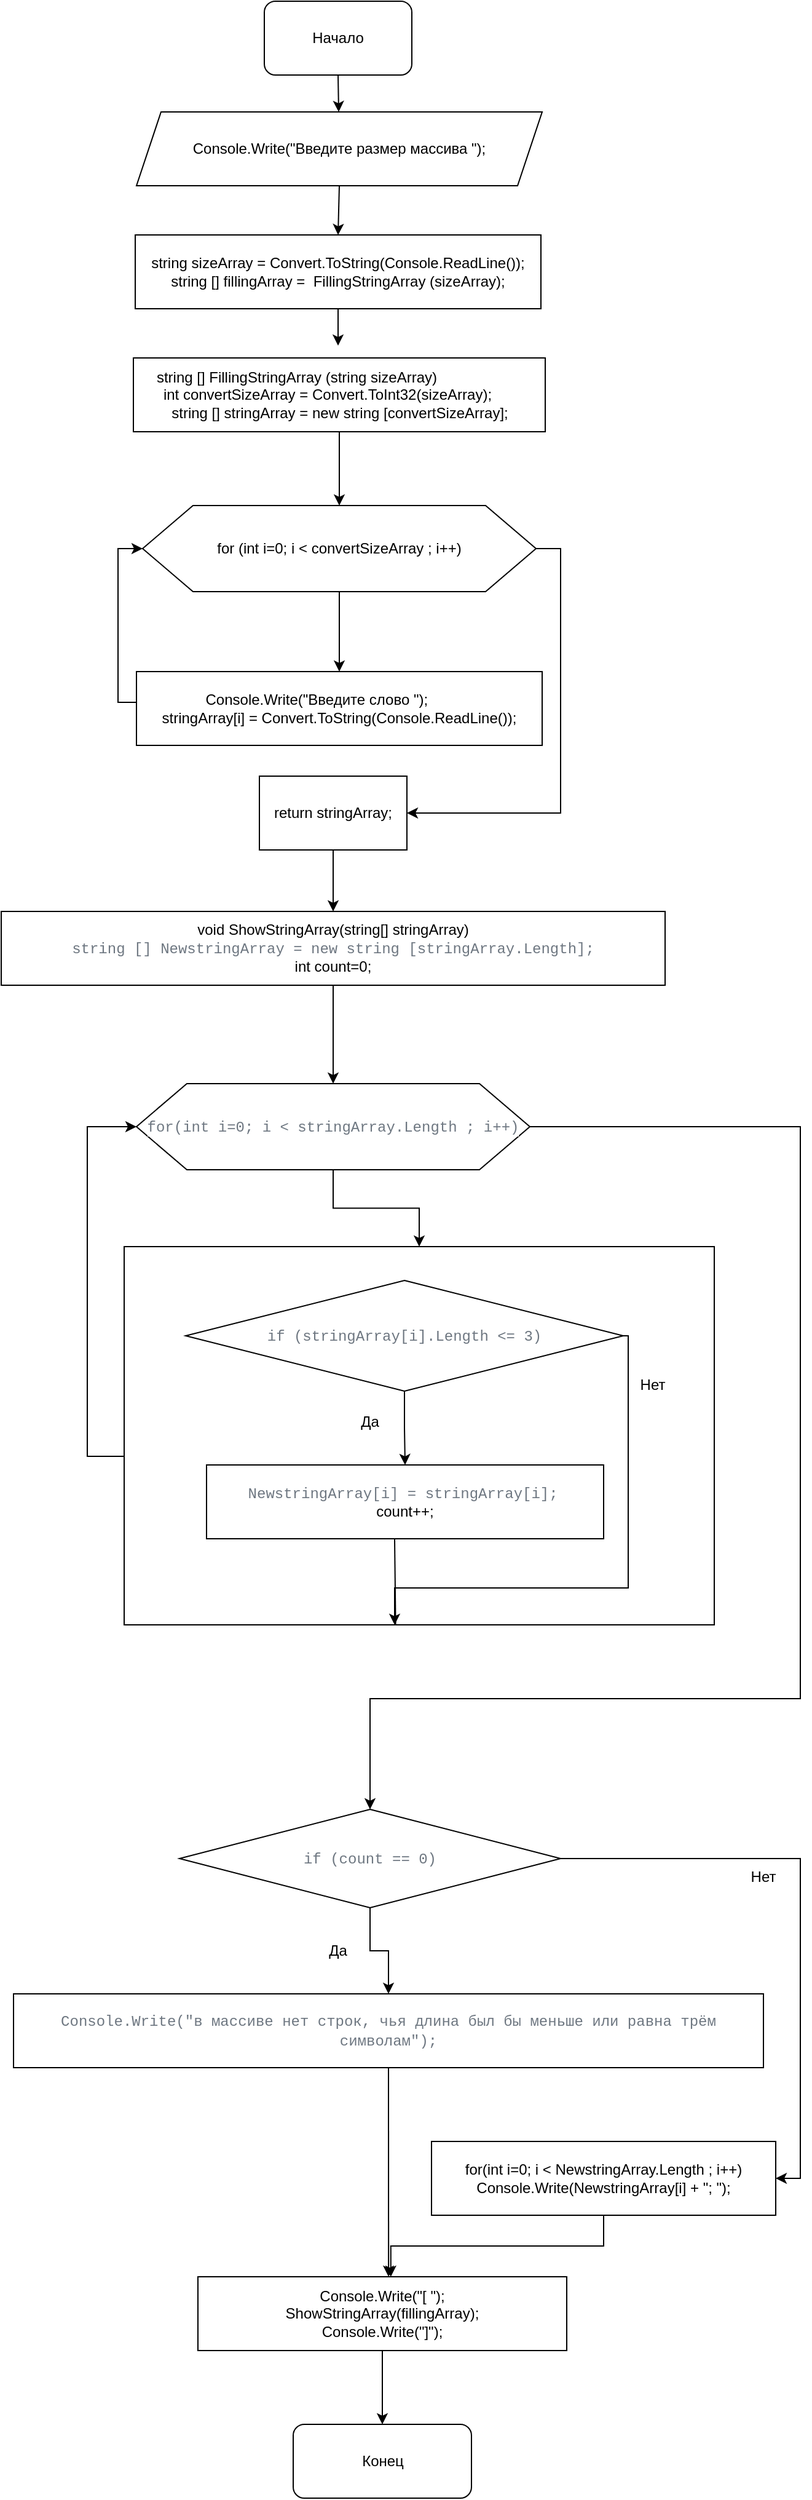 <mxfile version="20.3.0" type="device"><diagram id="aEaHmd6wN2aUm60oupHQ" name="Страница 1"><mxGraphModel dx="849" dy="511" grid="1" gridSize="10" guides="1" tooltips="1" connect="1" arrows="1" fold="1" page="1" pageScale="1" pageWidth="827" pageHeight="1169" math="0" shadow="0"><root><mxCell id="0"/><mxCell id="1" parent="0"/><mxCell id="2IPA1qjstLz7Y4ShrLqo-1" value="Начало" style="rounded=1;whiteSpace=wrap;html=1;" parent="1" vertex="1"><mxGeometry x="354" y="10" width="120" height="60" as="geometry"/></mxCell><mxCell id="3Yt1pBcyeGKucpReK2EK-1" value="Console.Write(&quot;Введите размер массива &quot;);" style="shape=parallelogram;perimeter=parallelogramPerimeter;whiteSpace=wrap;html=1;fixedSize=1;" parent="1" vertex="1"><mxGeometry x="250" y="100" width="330" height="60" as="geometry"/></mxCell><mxCell id="3Yt1pBcyeGKucpReK2EK-5" value="" style="endArrow=classic;html=1;rounded=0;exitX=0.5;exitY=1;exitDx=0;exitDy=0;" parent="1" source="2IPA1qjstLz7Y4ShrLqo-1" target="3Yt1pBcyeGKucpReK2EK-1" edge="1"><mxGeometry width="50" height="50" relative="1" as="geometry"><mxPoint x="500" y="130" as="sourcePoint"/><mxPoint x="550" y="80" as="targetPoint"/></mxGeometry></mxCell><mxCell id="3Yt1pBcyeGKucpReK2EK-6" value="&lt;div&gt;string sizeArray = Convert.ToString(Console.ReadLine());&lt;/div&gt;&lt;div&gt;string [] fillingArray =&amp;nbsp; FillingStringArray (sizeArray);&lt;/div&gt;" style="rounded=0;whiteSpace=wrap;html=1;" parent="1" vertex="1"><mxGeometry x="249" y="200" width="330" height="60" as="geometry"/></mxCell><mxCell id="3Yt1pBcyeGKucpReK2EK-7" value="" style="endArrow=classic;html=1;rounded=0;exitX=0.5;exitY=1;exitDx=0;exitDy=0;entryX=0.5;entryY=0;entryDx=0;entryDy=0;" parent="1" source="3Yt1pBcyeGKucpReK2EK-1" target="3Yt1pBcyeGKucpReK2EK-6" edge="1"><mxGeometry width="50" height="50" relative="1" as="geometry"><mxPoint x="500" y="130" as="sourcePoint"/><mxPoint x="550" y="80" as="targetPoint"/></mxGeometry></mxCell><mxCell id="3Yt1pBcyeGKucpReK2EK-12" value="" style="endArrow=classic;html=1;rounded=0;exitX=0.5;exitY=1;exitDx=0;exitDy=0;" parent="1" source="3Yt1pBcyeGKucpReK2EK-6" edge="1"><mxGeometry width="50" height="50" relative="1" as="geometry"><mxPoint x="500" y="380" as="sourcePoint"/><mxPoint x="414" y="290" as="targetPoint"/></mxGeometry></mxCell><mxCell id="3Yt1pBcyeGKucpReK2EK-37" style="edgeStyle=orthogonalEdgeStyle;rounded=0;orthogonalLoop=1;jettySize=auto;html=1;exitX=0.5;exitY=1;exitDx=0;exitDy=0;entryX=0.5;entryY=0;entryDx=0;entryDy=0;" parent="1" source="3Yt1pBcyeGKucpReK2EK-23" target="3Yt1pBcyeGKucpReK2EK-29" edge="1"><mxGeometry relative="1" as="geometry"><mxPoint x="419" y="860" as="targetPoint"/></mxGeometry></mxCell><mxCell id="3Yt1pBcyeGKucpReK2EK-23" value="&lt;div&gt;void ShowStringArray(string[] stringArray)&lt;br&gt;&lt;span style=&quot;color: rgb(110, 119, 129); font-family: ui-monospace, SFMono-Regular, &amp;quot;SF Mono&amp;quot;, Menlo, Consolas, &amp;quot;Liberation Mono&amp;quot;, monospace; text-align: start;&quot;&gt; string [] NewstringArray = new string [stringArray.Length];&lt;/span&gt;&lt;br&gt;&lt;/div&gt;&lt;div&gt;int count=0;&lt;/div&gt;" style="rounded=0;whiteSpace=wrap;html=1;labelBackgroundColor=#ffffff;" parent="1" vertex="1"><mxGeometry x="140" y="750" width="540" height="60" as="geometry"/></mxCell><mxCell id="3Yt1pBcyeGKucpReK2EK-29" value="&lt;div style=&quot;&quot;&gt;&lt;span style=&quot;color: rgb(110, 119, 129); font-family: ui-monospace, SFMono-Regular, &amp;quot;SF Mono&amp;quot;, Menlo, Consolas, &amp;quot;Liberation Mono&amp;quot;, monospace; text-align: start;&quot;&gt;for(int i=0; i &amp;lt; stringArray.Length ; i++)&lt;/span&gt;&lt;br&gt;&lt;/div&gt;" style="shape=hexagon;perimeter=hexagonPerimeter2;whiteSpace=wrap;html=1;fixedSize=1;labelBackgroundColor=#ffffff;align=center;size=41;" parent="1" vertex="1"><mxGeometry x="250" y="890" width="320" height="70" as="geometry"/></mxCell><mxCell id="3Yt1pBcyeGKucpReK2EK-31" style="edgeStyle=orthogonalEdgeStyle;rounded=0;orthogonalLoop=1;jettySize=auto;html=1;entryX=0;entryY=0.5;entryDx=0;entryDy=0;" parent="1" source="3Yt1pBcyeGKucpReK2EK-32" target="3Yt1pBcyeGKucpReK2EK-29" edge="1"><mxGeometry relative="1" as="geometry"><Array as="points"><mxPoint x="210" y="1193"/><mxPoint x="210" y="925"/></Array></mxGeometry></mxCell><mxCell id="3Yt1pBcyeGKucpReK2EK-32" value="" style="rounded=0;whiteSpace=wrap;html=1;labelBackgroundColor=#ffffff;" parent="1" vertex="1"><mxGeometry x="240" y="1022.5" width="480" height="307.5" as="geometry"/></mxCell><mxCell id="3Yt1pBcyeGKucpReK2EK-33" style="edgeStyle=orthogonalEdgeStyle;rounded=0;orthogonalLoop=1;jettySize=auto;html=1;exitX=0.5;exitY=1;exitDx=0;exitDy=0;entryX=0.5;entryY=0;entryDx=0;entryDy=0;" parent="1" source="3Yt1pBcyeGKucpReK2EK-29" target="3Yt1pBcyeGKucpReK2EK-32" edge="1"><mxGeometry relative="1" as="geometry"/></mxCell><mxCell id="3Yt1pBcyeGKucpReK2EK-35" style="edgeStyle=orthogonalEdgeStyle;rounded=0;orthogonalLoop=1;jettySize=auto;html=1;exitX=1;exitY=0.5;exitDx=0;exitDy=0;entryX=0.5;entryY=0;entryDx=0;entryDy=0;" parent="1" source="3Yt1pBcyeGKucpReK2EK-29" target="3Yt1pBcyeGKucpReK2EK-46" edge="1"><mxGeometry relative="1" as="geometry"><mxPoint x="440" y="1440" as="targetPoint"/><Array as="points"><mxPoint x="790" y="925"/><mxPoint x="790" y="1390"/><mxPoint x="440" y="1390"/><mxPoint x="440" y="1480"/></Array></mxGeometry></mxCell><mxCell id="3Yt1pBcyeGKucpReK2EK-41" style="edgeStyle=orthogonalEdgeStyle;rounded=0;orthogonalLoop=1;jettySize=auto;html=1;" parent="1" source="3Yt1pBcyeGKucpReK2EK-39" target="3Yt1pBcyeGKucpReK2EK-40" edge="1"><mxGeometry relative="1" as="geometry"/></mxCell><mxCell id="3Yt1pBcyeGKucpReK2EK-44" style="edgeStyle=orthogonalEdgeStyle;rounded=0;orthogonalLoop=1;jettySize=auto;html=1;" parent="1" source="3Yt1pBcyeGKucpReK2EK-39" edge="1"><mxGeometry relative="1" as="geometry"><mxPoint x="460" y="1330" as="targetPoint"/><Array as="points"><mxPoint x="650" y="1095"/><mxPoint x="650" y="1300"/><mxPoint x="460" y="1300"/></Array></mxGeometry></mxCell><mxCell id="3Yt1pBcyeGKucpReK2EK-39" value="&lt;span style=&quot;color: rgb(110, 119, 129); font-family: ui-monospace, SFMono-Regular, &amp;quot;SF Mono&amp;quot;, Menlo, Consolas, &amp;quot;Liberation Mono&amp;quot;, monospace; text-align: start;&quot;&gt;if (stringArray[i].Length &amp;lt;= 3)&lt;/span&gt;" style="rhombus;whiteSpace=wrap;html=1;labelBackgroundColor=#ffffff;" parent="1" vertex="1"><mxGeometry x="290" y="1050" width="356" height="90" as="geometry"/></mxCell><mxCell id="3Yt1pBcyeGKucpReK2EK-40" value="&lt;span style=&quot;color: rgb(110, 119, 129); font-family: ui-monospace, SFMono-Regular, &amp;quot;SF Mono&amp;quot;, Menlo, Consolas, &amp;quot;Liberation Mono&amp;quot;, monospace; text-align: start;&quot;&gt;NewstringArray[i] = stringArray[i];&lt;/span&gt;&amp;nbsp;&lt;span style=&quot;color: rgb(110, 119, 129); font-family: ui-monospace, SFMono-Regular, &amp;quot;SF Mono&amp;quot;, Menlo, Consolas, &amp;quot;Liberation Mono&amp;quot;, monospace; text-align: start;&quot;&gt;&lt;br&gt;&lt;/span&gt;&lt;div&gt;count++;&lt;/div&gt;" style="rounded=0;whiteSpace=wrap;html=1;labelBackgroundColor=#ffffff;align=center;" parent="1" vertex="1"><mxGeometry x="307" y="1200" width="323" height="60" as="geometry"/></mxCell><mxCell id="3Yt1pBcyeGKucpReK2EK-42" value="Да" style="text;html=1;strokeColor=none;fillColor=none;align=center;verticalAlign=middle;whiteSpace=wrap;rounded=0;labelBackgroundColor=#ffffff;" parent="1" vertex="1"><mxGeometry x="410" y="1150" width="60" height="30" as="geometry"/></mxCell><mxCell id="3Yt1pBcyeGKucpReK2EK-43" value="" style="endArrow=none;html=1;rounded=0;entryX=0.46;entryY=1;entryDx=0;entryDy=0;entryPerimeter=0;" parent="1" target="3Yt1pBcyeGKucpReK2EK-32" edge="1"><mxGeometry width="50" height="50" relative="1" as="geometry"><mxPoint x="460" y="1260" as="sourcePoint"/><mxPoint x="510" y="1210" as="targetPoint"/></mxGeometry></mxCell><mxCell id="3Yt1pBcyeGKucpReK2EK-45" value="Нет" style="text;html=1;strokeColor=none;fillColor=none;align=center;verticalAlign=middle;whiteSpace=wrap;rounded=0;labelBackgroundColor=#ffffff;" parent="1" vertex="1"><mxGeometry x="640" y="1120" width="60" height="30" as="geometry"/></mxCell><mxCell id="3Yt1pBcyeGKucpReK2EK-48" style="edgeStyle=orthogonalEdgeStyle;rounded=0;orthogonalLoop=1;jettySize=auto;html=1;" parent="1" source="3Yt1pBcyeGKucpReK2EK-46" target="3Yt1pBcyeGKucpReK2EK-47" edge="1"><mxGeometry relative="1" as="geometry"/></mxCell><mxCell id="RaShQuCJhWaJQMXQMtXV-2" style="edgeStyle=orthogonalEdgeStyle;rounded=0;orthogonalLoop=1;jettySize=auto;html=1;entryX=1;entryY=0.5;entryDx=0;entryDy=0;" edge="1" parent="1" source="3Yt1pBcyeGKucpReK2EK-46" target="RaShQuCJhWaJQMXQMtXV-1"><mxGeometry relative="1" as="geometry"><Array as="points"><mxPoint x="790" y="1520"/><mxPoint x="790" y="1780"/></Array></mxGeometry></mxCell><mxCell id="3Yt1pBcyeGKucpReK2EK-46" value="&lt;span style=&quot;color: rgb(110, 119, 129); font-family: ui-monospace, SFMono-Regular, &amp;quot;SF Mono&amp;quot;, Menlo, Consolas, &amp;quot;Liberation Mono&amp;quot;, monospace; text-align: start;&quot;&gt;if (count == 0)&lt;/span&gt;" style="rhombus;whiteSpace=wrap;html=1;labelBackgroundColor=#ffffff;" parent="1" vertex="1"><mxGeometry x="285" y="1480" width="310" height="80" as="geometry"/></mxCell><mxCell id="3Yt1pBcyeGKucpReK2EK-47" value="&lt;span style=&quot;color: rgb(110, 119, 129); font-family: ui-monospace, SFMono-Regular, &amp;quot;SF Mono&amp;quot;, Menlo, Consolas, &amp;quot;Liberation Mono&amp;quot;, monospace; text-align: start;&quot;&gt;Console.Write(&quot;в массиве нет строк, чья длина был бы меньше или равна трём символам&quot;);&lt;/span&gt;" style="rounded=0;whiteSpace=wrap;html=1;labelBackgroundColor=#ffffff;" parent="1" vertex="1"><mxGeometry x="150" y="1630" width="610" height="60" as="geometry"/></mxCell><mxCell id="3Yt1pBcyeGKucpReK2EK-49" value="Да" style="text;html=1;strokeColor=none;fillColor=none;align=center;verticalAlign=middle;whiteSpace=wrap;rounded=0;labelBackgroundColor=#ffffff;" parent="1" vertex="1"><mxGeometry x="384" y="1580" width="60" height="30" as="geometry"/></mxCell><mxCell id="3Yt1pBcyeGKucpReK2EK-53" value="" style="endArrow=classic;html=1;rounded=0;exitX=0.5;exitY=1;exitDx=0;exitDy=0;entryX=0.459;entryY=1;entryDx=0;entryDy=0;entryPerimeter=0;" parent="1" source="3Yt1pBcyeGKucpReK2EK-47" edge="1"><mxGeometry width="50" height="50" relative="1" as="geometry"><mxPoint x="430" y="1810" as="sourcePoint"/><mxPoint x="455.07" y="1860" as="targetPoint"/></mxGeometry></mxCell><mxCell id="3Yt1pBcyeGKucpReK2EK-55" value="Нет" style="text;html=1;strokeColor=none;fillColor=none;align=center;verticalAlign=middle;whiteSpace=wrap;rounded=0;labelBackgroundColor=#ffffff;" parent="1" vertex="1"><mxGeometry x="730" y="1520" width="60" height="30" as="geometry"/></mxCell><mxCell id="3Yt1pBcyeGKucpReK2EK-14" value="&lt;div style=&quot;&quot;&gt;&amp;nbsp;for (int i=0; i &amp;lt; convertSizeArray ; i++)&amp;nbsp;&lt;/div&gt;" style="shape=hexagon;perimeter=hexagonPerimeter2;whiteSpace=wrap;html=1;fixedSize=1;labelBackgroundColor=#ffffff;align=center;size=41;" parent="1" vertex="1"><mxGeometry x="255" y="420" width="320" height="70" as="geometry"/></mxCell><mxCell id="3Yt1pBcyeGKucpReK2EK-15" style="edgeStyle=orthogonalEdgeStyle;rounded=0;orthogonalLoop=1;jettySize=auto;html=1;exitX=0.5;exitY=1;exitDx=0;exitDy=0;" parent="1" source="3Yt1pBcyeGKucpReK2EK-36" target="3Yt1pBcyeGKucpReK2EK-14" edge="1"><mxGeometry relative="1" as="geometry"><mxPoint x="415" y="380" as="sourcePoint"/></mxGeometry></mxCell><mxCell id="3Yt1pBcyeGKucpReK2EK-18" style="edgeStyle=orthogonalEdgeStyle;rounded=0;orthogonalLoop=1;jettySize=auto;html=1;entryX=0;entryY=0.5;entryDx=0;entryDy=0;" parent="1" source="3Yt1pBcyeGKucpReK2EK-16" target="3Yt1pBcyeGKucpReK2EK-14" edge="1"><mxGeometry relative="1" as="geometry"><Array as="points"><mxPoint x="235" y="580"/><mxPoint x="235" y="455"/></Array></mxGeometry></mxCell><mxCell id="3Yt1pBcyeGKucpReK2EK-16" value="Console.Write(&quot;Введите слово &quot;);&amp;nbsp; &amp;nbsp; &amp;nbsp; &amp;nbsp; &amp;nbsp; &amp;nbsp;&lt;br&gt;stringArray[i] = Convert.ToString(Console.ReadLine());" style="rounded=0;whiteSpace=wrap;html=1;labelBackgroundColor=#ffffff;" parent="1" vertex="1"><mxGeometry x="250" y="555" width="330" height="60" as="geometry"/></mxCell><mxCell id="3Yt1pBcyeGKucpReK2EK-20" style="edgeStyle=orthogonalEdgeStyle;rounded=0;orthogonalLoop=1;jettySize=auto;html=1;exitX=0.5;exitY=1;exitDx=0;exitDy=0;entryX=0.5;entryY=0;entryDx=0;entryDy=0;" parent="1" source="3Yt1pBcyeGKucpReK2EK-14" target="3Yt1pBcyeGKucpReK2EK-16" edge="1"><mxGeometry relative="1" as="geometry"/></mxCell><mxCell id="3Yt1pBcyeGKucpReK2EK-56" style="edgeStyle=orthogonalEdgeStyle;rounded=0;orthogonalLoop=1;jettySize=auto;html=1;exitX=0.5;exitY=1;exitDx=0;exitDy=0;fontColor=none;" parent="1" source="3Yt1pBcyeGKucpReK2EK-21" target="3Yt1pBcyeGKucpReK2EK-23" edge="1"><mxGeometry relative="1" as="geometry"/></mxCell><mxCell id="3Yt1pBcyeGKucpReK2EK-21" value="return stringArray;" style="rounded=0;whiteSpace=wrap;html=1;labelBackgroundColor=#ffffff;" parent="1" vertex="1"><mxGeometry x="350" y="640" width="120" height="60" as="geometry"/></mxCell><mxCell id="3Yt1pBcyeGKucpReK2EK-22" style="edgeStyle=orthogonalEdgeStyle;rounded=0;orthogonalLoop=1;jettySize=auto;html=1;exitX=1;exitY=0.5;exitDx=0;exitDy=0;entryX=1;entryY=0.5;entryDx=0;entryDy=0;" parent="1" source="3Yt1pBcyeGKucpReK2EK-14" target="3Yt1pBcyeGKucpReK2EK-21" edge="1"><mxGeometry relative="1" as="geometry"/></mxCell><mxCell id="3Yt1pBcyeGKucpReK2EK-36" value="&lt;div&gt;string [] FillingStringArray (string sizeArray)&amp;nbsp; &amp;nbsp; &amp;nbsp; &amp;nbsp; &amp;nbsp; &amp;nbsp; &amp;nbsp; &amp;nbsp; &amp;nbsp; &amp;nbsp; &amp;nbsp;&lt;/div&gt;&lt;div&gt;int convertSizeArray = Convert.ToInt32(sizeArray);&amp;nbsp; &amp;nbsp; &amp;nbsp;&amp;nbsp;&lt;/div&gt;&lt;div&gt;string [] stringArray = new string [convertSizeArray];&lt;/div&gt;" style="rounded=0;whiteSpace=wrap;html=1;labelBackgroundColor=#ffffff;" parent="1" vertex="1"><mxGeometry x="247.5" y="300" width="335" height="60" as="geometry"/></mxCell><mxCell id="3Yt1pBcyeGKucpReK2EK-61" style="edgeStyle=orthogonalEdgeStyle;rounded=0;orthogonalLoop=1;jettySize=auto;html=1;entryX=0.5;entryY=0;entryDx=0;entryDy=0;fontColor=none;" parent="1" source="3Yt1pBcyeGKucpReK2EK-57" target="3Yt1pBcyeGKucpReK2EK-59" edge="1"><mxGeometry relative="1" as="geometry"/></mxCell><mxCell id="3Yt1pBcyeGKucpReK2EK-57" value="&lt;div&gt;Console.Write(&quot;[ &quot;);&lt;/div&gt;&lt;div&gt;ShowStringArray(fillingArray);&lt;/div&gt;&lt;div&gt;Console.Write(&quot;]&quot;);&lt;/div&gt;" style="rounded=0;whiteSpace=wrap;html=1;labelBackgroundColor=#ffffff;fontColor=none;" parent="1" vertex="1"><mxGeometry x="300" y="1860" width="300" height="60" as="geometry"/></mxCell><mxCell id="3Yt1pBcyeGKucpReK2EK-59" value="Конец" style="rounded=1;whiteSpace=wrap;html=1;labelBackgroundColor=#ffffff;fontColor=none;" parent="1" vertex="1"><mxGeometry x="377.5" y="1980" width="145" height="60" as="geometry"/></mxCell><mxCell id="RaShQuCJhWaJQMXQMtXV-4" style="edgeStyle=orthogonalEdgeStyle;rounded=0;orthogonalLoop=1;jettySize=auto;html=1;entryX=0.523;entryY=0;entryDx=0;entryDy=0;entryPerimeter=0;" edge="1" parent="1" source="RaShQuCJhWaJQMXQMtXV-1" target="3Yt1pBcyeGKucpReK2EK-57"><mxGeometry relative="1" as="geometry"><mxPoint x="450" y="1780" as="targetPoint"/></mxGeometry></mxCell><mxCell id="RaShQuCJhWaJQMXQMtXV-1" value="&lt;div&gt;for(int i=0; i &amp;lt; NewstringArray.Length ; i++)&lt;/div&gt;&lt;div&gt;Console.Write(NewstringArray[i] + &quot;; &quot;);&lt;/div&gt;" style="rounded=0;whiteSpace=wrap;html=1;" vertex="1" parent="1"><mxGeometry x="490" y="1750" width="280" height="60" as="geometry"/></mxCell><mxCell id="RaShQuCJhWaJQMXQMtXV-3" style="edgeStyle=orthogonalEdgeStyle;rounded=0;orthogonalLoop=1;jettySize=auto;html=1;exitX=0.5;exitY=1;exitDx=0;exitDy=0;" edge="1" parent="1" source="3Yt1pBcyeGKucpReK2EK-55" target="3Yt1pBcyeGKucpReK2EK-55"><mxGeometry relative="1" as="geometry"/></mxCell></root></mxGraphModel></diagram></mxfile>